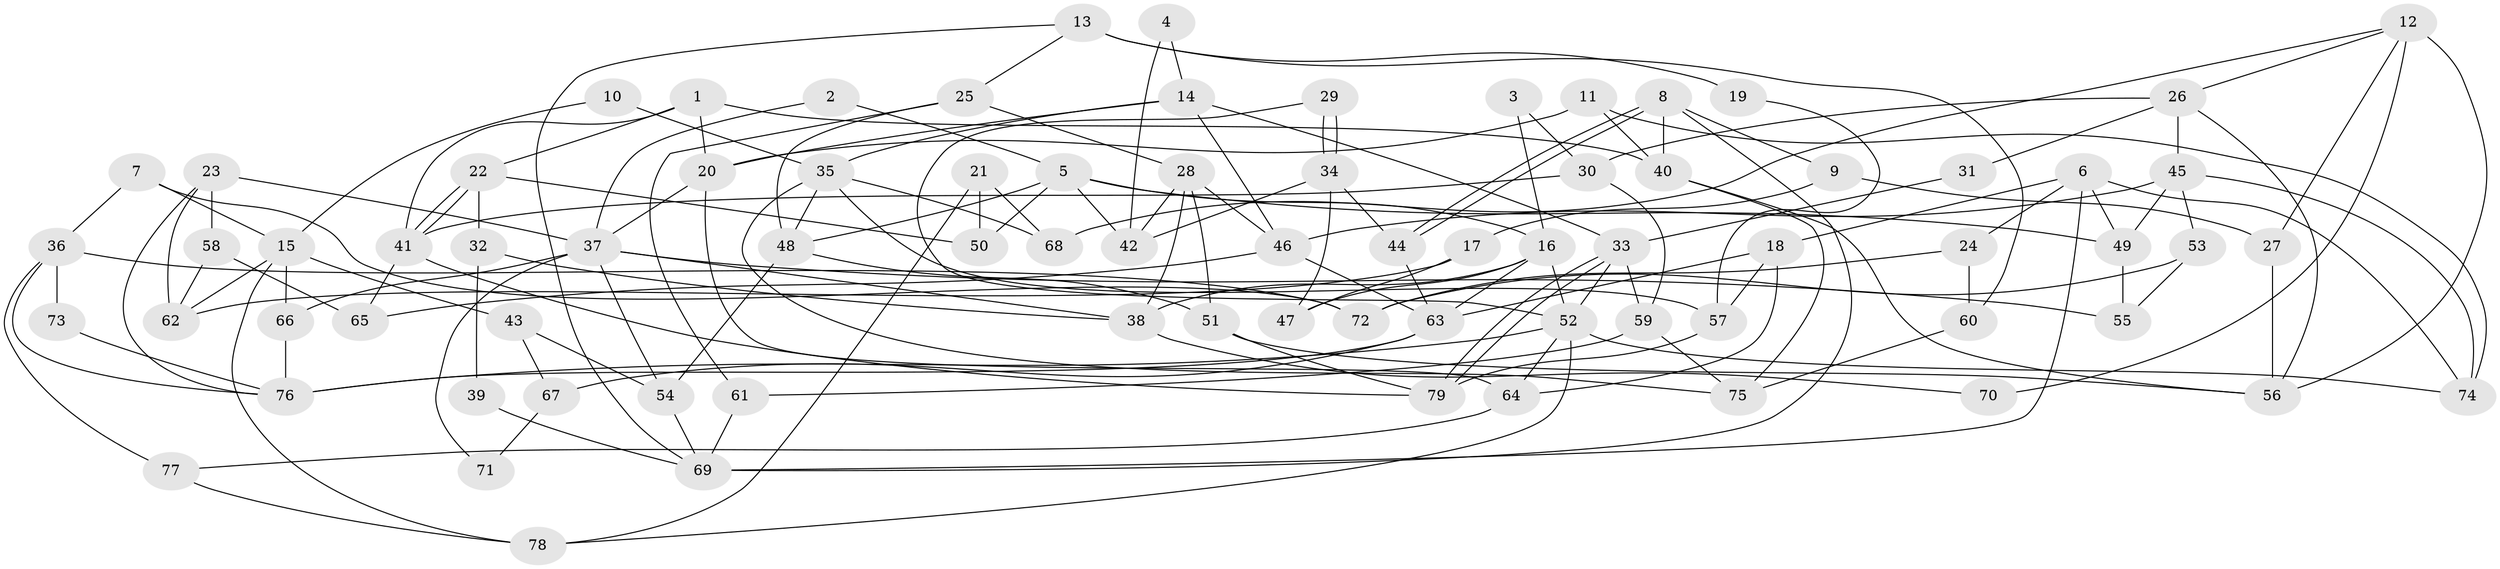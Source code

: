 // Generated by graph-tools (version 1.1) at 2025/11/02/27/25 16:11:18]
// undirected, 79 vertices, 158 edges
graph export_dot {
graph [start="1"]
  node [color=gray90,style=filled];
  1;
  2;
  3;
  4;
  5;
  6;
  7;
  8;
  9;
  10;
  11;
  12;
  13;
  14;
  15;
  16;
  17;
  18;
  19;
  20;
  21;
  22;
  23;
  24;
  25;
  26;
  27;
  28;
  29;
  30;
  31;
  32;
  33;
  34;
  35;
  36;
  37;
  38;
  39;
  40;
  41;
  42;
  43;
  44;
  45;
  46;
  47;
  48;
  49;
  50;
  51;
  52;
  53;
  54;
  55;
  56;
  57;
  58;
  59;
  60;
  61;
  62;
  63;
  64;
  65;
  66;
  67;
  68;
  69;
  70;
  71;
  72;
  73;
  74;
  75;
  76;
  77;
  78;
  79;
  1 -- 20;
  1 -- 40;
  1 -- 22;
  1 -- 41;
  2 -- 5;
  2 -- 37;
  3 -- 16;
  3 -- 30;
  4 -- 14;
  4 -- 42;
  5 -- 49;
  5 -- 42;
  5 -- 16;
  5 -- 48;
  5 -- 50;
  6 -- 18;
  6 -- 69;
  6 -- 24;
  6 -- 49;
  6 -- 74;
  7 -- 15;
  7 -- 72;
  7 -- 36;
  8 -- 40;
  8 -- 44;
  8 -- 44;
  8 -- 9;
  8 -- 69;
  9 -- 27;
  9 -- 17;
  10 -- 15;
  10 -- 35;
  11 -- 20;
  11 -- 74;
  11 -- 40;
  12 -- 56;
  12 -- 26;
  12 -- 27;
  12 -- 68;
  12 -- 70;
  13 -- 69;
  13 -- 25;
  13 -- 19;
  13 -- 60;
  14 -- 33;
  14 -- 46;
  14 -- 20;
  14 -- 35;
  15 -- 66;
  15 -- 78;
  15 -- 43;
  15 -- 62;
  16 -- 52;
  16 -- 38;
  16 -- 47;
  16 -- 63;
  17 -- 47;
  17 -- 62;
  18 -- 64;
  18 -- 63;
  18 -- 57;
  19 -- 57;
  20 -- 37;
  20 -- 64;
  21 -- 68;
  21 -- 50;
  21 -- 78;
  22 -- 41;
  22 -- 41;
  22 -- 32;
  22 -- 50;
  23 -- 62;
  23 -- 58;
  23 -- 37;
  23 -- 76;
  24 -- 60;
  24 -- 72;
  25 -- 48;
  25 -- 28;
  25 -- 61;
  26 -- 45;
  26 -- 56;
  26 -- 30;
  26 -- 31;
  27 -- 56;
  28 -- 38;
  28 -- 51;
  28 -- 42;
  28 -- 46;
  29 -- 34;
  29 -- 34;
  29 -- 52;
  30 -- 41;
  30 -- 59;
  31 -- 33;
  32 -- 38;
  32 -- 39;
  33 -- 79;
  33 -- 79;
  33 -- 52;
  33 -- 59;
  34 -- 44;
  34 -- 42;
  34 -- 47;
  35 -- 57;
  35 -- 48;
  35 -- 68;
  35 -- 75;
  36 -- 72;
  36 -- 73;
  36 -- 76;
  36 -- 77;
  37 -- 54;
  37 -- 38;
  37 -- 55;
  37 -- 66;
  37 -- 71;
  38 -- 70;
  39 -- 69;
  40 -- 75;
  40 -- 56;
  41 -- 65;
  41 -- 79;
  43 -- 54;
  43 -- 67;
  44 -- 63;
  45 -- 46;
  45 -- 74;
  45 -- 49;
  45 -- 53;
  46 -- 63;
  46 -- 65;
  48 -- 51;
  48 -- 54;
  49 -- 55;
  51 -- 79;
  51 -- 56;
  52 -- 76;
  52 -- 64;
  52 -- 74;
  52 -- 78;
  53 -- 55;
  53 -- 72;
  54 -- 69;
  57 -- 79;
  58 -- 65;
  58 -- 62;
  59 -- 61;
  59 -- 75;
  60 -- 75;
  61 -- 69;
  63 -- 76;
  63 -- 67;
  64 -- 77;
  66 -- 76;
  67 -- 71;
  73 -- 76;
  77 -- 78;
}
